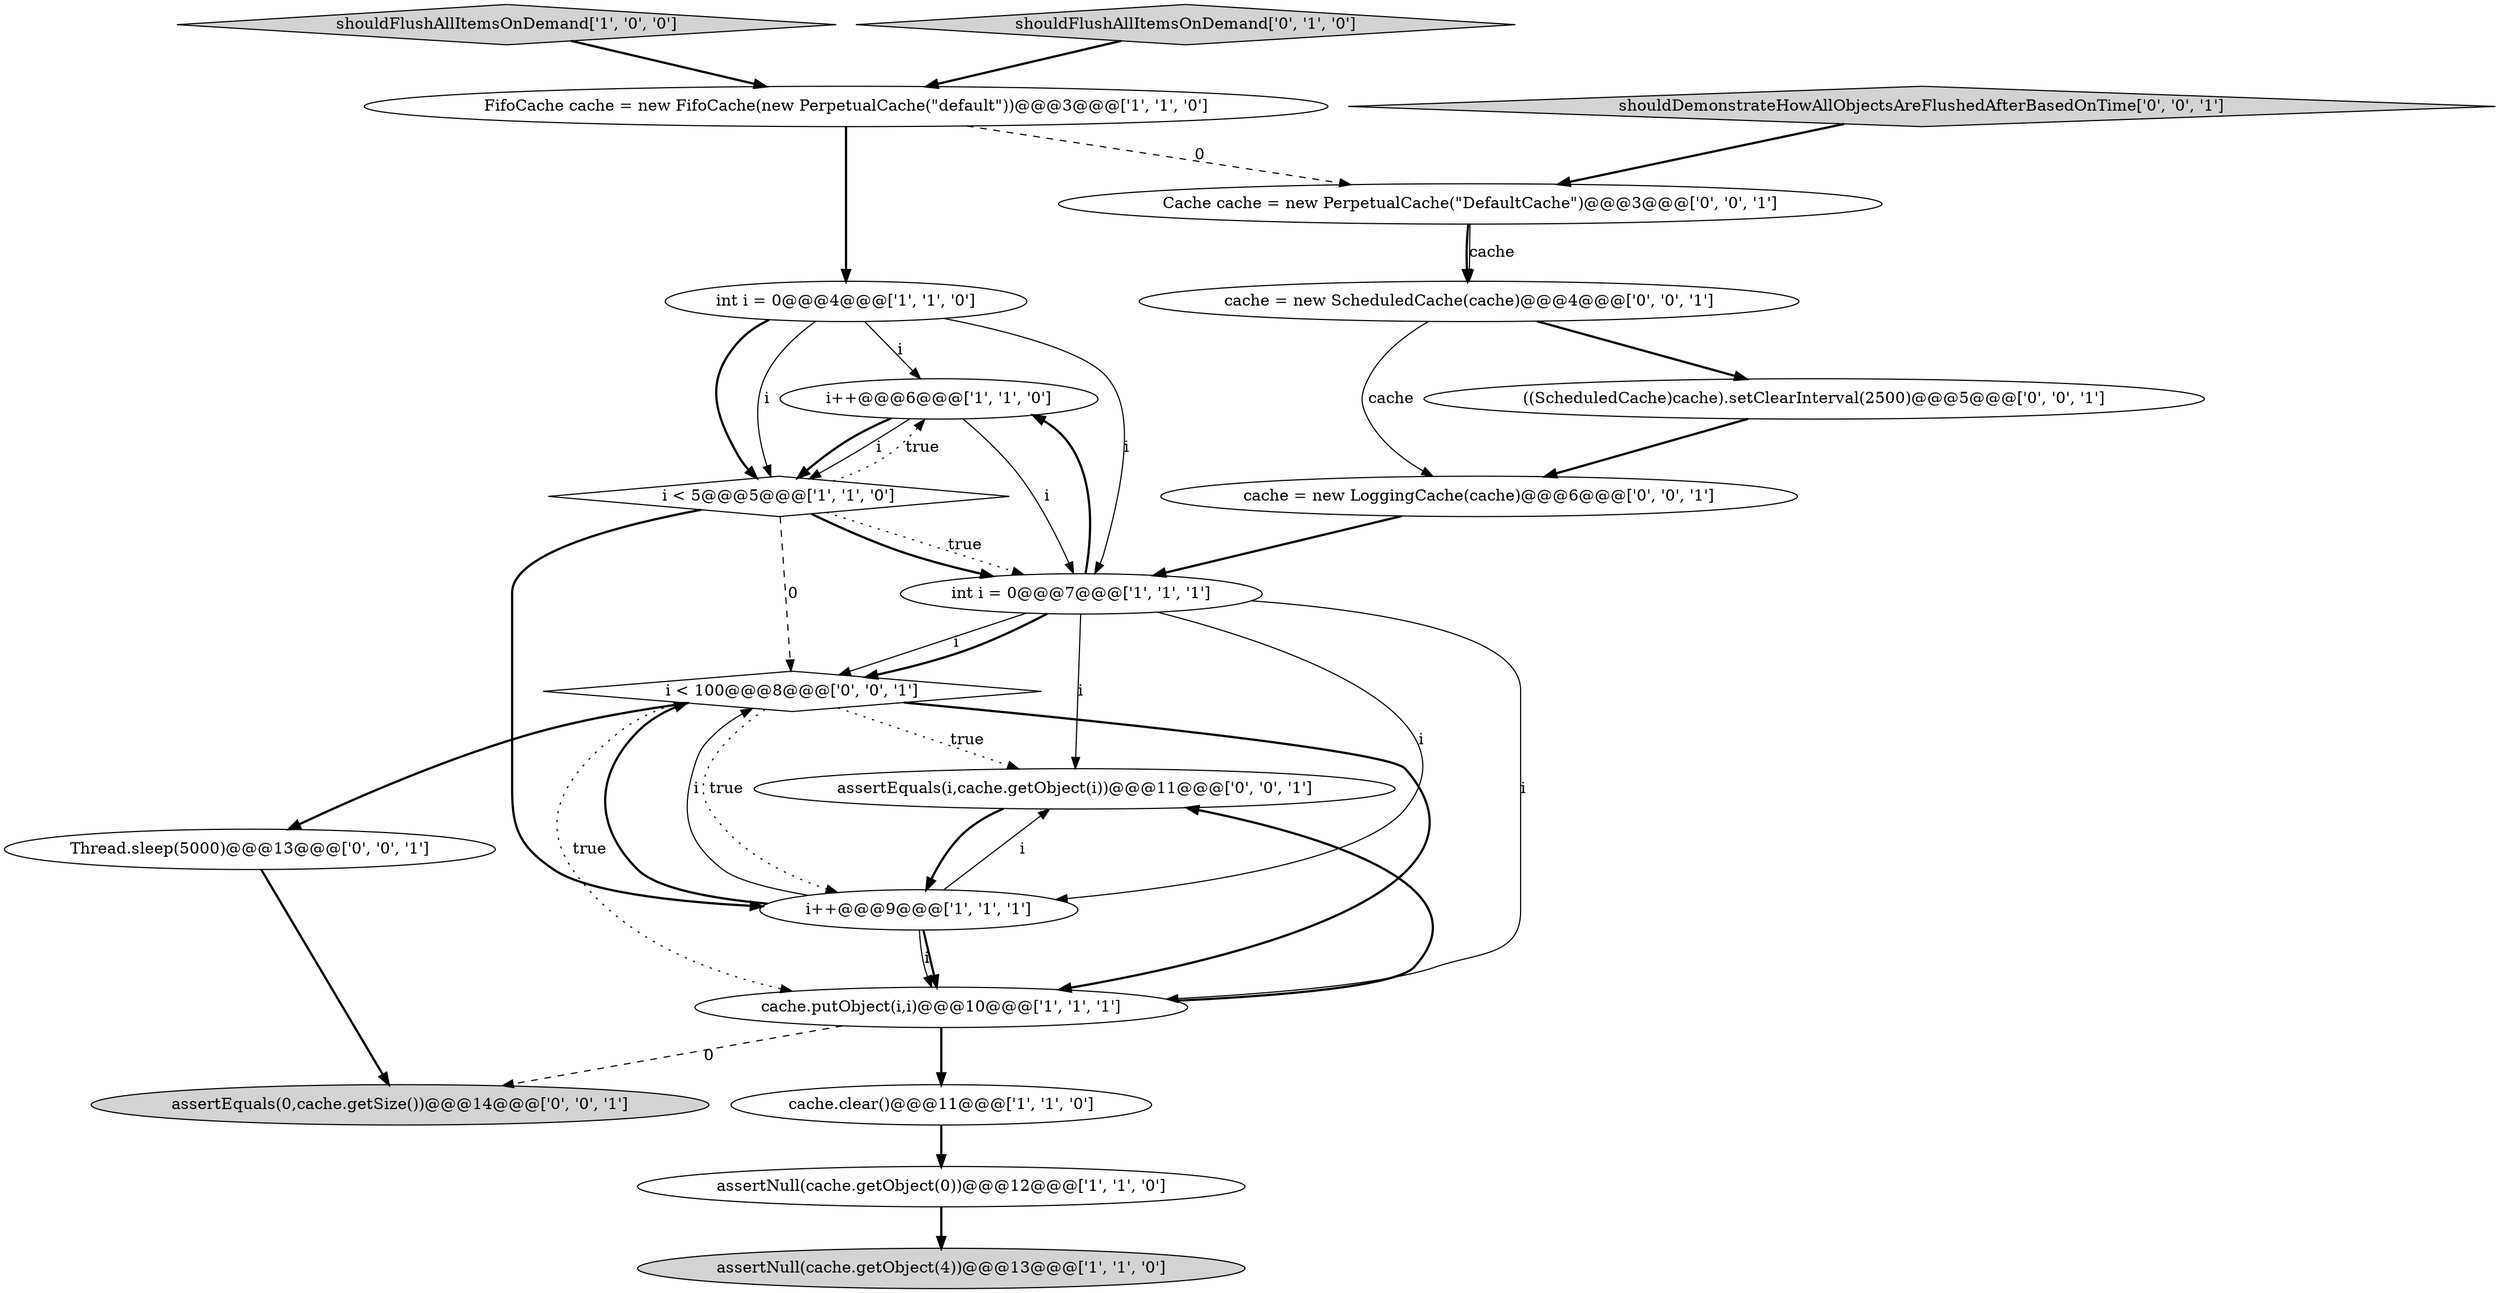 digraph {
2 [style = filled, label = "int i = 0@@@4@@@['1', '1', '0']", fillcolor = white, shape = ellipse image = "AAA0AAABBB1BBB"];
12 [style = filled, label = "assertEquals(i,cache.getObject(i))@@@11@@@['0', '0', '1']", fillcolor = white, shape = ellipse image = "AAA0AAABBB3BBB"];
14 [style = filled, label = "i < 100@@@8@@@['0', '0', '1']", fillcolor = white, shape = diamond image = "AAA0AAABBB3BBB"];
17 [style = filled, label = "((ScheduledCache)cache).setClearInterval(2500)@@@5@@@['0', '0', '1']", fillcolor = white, shape = ellipse image = "AAA0AAABBB3BBB"];
15 [style = filled, label = "Thread.sleep(5000)@@@13@@@['0', '0', '1']", fillcolor = white, shape = ellipse image = "AAA0AAABBB3BBB"];
19 [style = filled, label = "assertEquals(0,cache.getSize())@@@14@@@['0', '0', '1']", fillcolor = lightgray, shape = ellipse image = "AAA0AAABBB3BBB"];
10 [style = filled, label = "i++@@@9@@@['1', '1', '1']", fillcolor = white, shape = ellipse image = "AAA0AAABBB1BBB"];
8 [style = filled, label = "shouldFlushAllItemsOnDemand['1', '0', '0']", fillcolor = lightgray, shape = diamond image = "AAA0AAABBB1BBB"];
13 [style = filled, label = "cache = new ScheduledCache(cache)@@@4@@@['0', '0', '1']", fillcolor = white, shape = ellipse image = "AAA0AAABBB3BBB"];
6 [style = filled, label = "assertNull(cache.getObject(0))@@@12@@@['1', '1', '0']", fillcolor = white, shape = ellipse image = "AAA0AAABBB1BBB"];
7 [style = filled, label = "assertNull(cache.getObject(4))@@@13@@@['1', '1', '0']", fillcolor = lightgray, shape = ellipse image = "AAA0AAABBB1BBB"];
20 [style = filled, label = "shouldDemonstrateHowAllObjectsAreFlushedAfterBasedOnTime['0', '0', '1']", fillcolor = lightgray, shape = diamond image = "AAA0AAABBB3BBB"];
18 [style = filled, label = "cache = new LoggingCache(cache)@@@6@@@['0', '0', '1']", fillcolor = white, shape = ellipse image = "AAA0AAABBB3BBB"];
3 [style = filled, label = "i++@@@6@@@['1', '1', '0']", fillcolor = white, shape = ellipse image = "AAA0AAABBB1BBB"];
4 [style = filled, label = "cache.putObject(i,i)@@@10@@@['1', '1', '1']", fillcolor = white, shape = ellipse image = "AAA0AAABBB1BBB"];
11 [style = filled, label = "shouldFlushAllItemsOnDemand['0', '1', '0']", fillcolor = lightgray, shape = diamond image = "AAA0AAABBB2BBB"];
16 [style = filled, label = "Cache cache = new PerpetualCache(\"DefaultCache\")@@@3@@@['0', '0', '1']", fillcolor = white, shape = ellipse image = "AAA0AAABBB3BBB"];
0 [style = filled, label = "i < 5@@@5@@@['1', '1', '0']", fillcolor = white, shape = diamond image = "AAA0AAABBB1BBB"];
5 [style = filled, label = "int i = 0@@@7@@@['1', '1', '1']", fillcolor = white, shape = ellipse image = "AAA0AAABBB1BBB"];
9 [style = filled, label = "cache.clear()@@@11@@@['1', '1', '0']", fillcolor = white, shape = ellipse image = "AAA0AAABBB1BBB"];
1 [style = filled, label = "FifoCache cache = new FifoCache(new PerpetualCache(\"default\"))@@@3@@@['1', '1', '0']", fillcolor = white, shape = ellipse image = "AAA0AAABBB1BBB"];
5->3 [style = bold, label=""];
4->9 [style = bold, label=""];
10->12 [style = solid, label="i"];
16->13 [style = bold, label=""];
0->5 [style = dotted, label="true"];
14->12 [style = dotted, label="true"];
10->14 [style = bold, label=""];
11->1 [style = bold, label=""];
3->5 [style = solid, label="i"];
5->4 [style = solid, label="i"];
5->14 [style = solid, label="i"];
10->4 [style = solid, label="i"];
5->14 [style = bold, label=""];
15->19 [style = bold, label=""];
2->3 [style = solid, label="i"];
14->10 [style = dotted, label="true"];
3->0 [style = bold, label=""];
9->6 [style = bold, label=""];
3->0 [style = solid, label="i"];
0->14 [style = dashed, label="0"];
8->1 [style = bold, label=""];
13->17 [style = bold, label=""];
0->10 [style = bold, label=""];
2->0 [style = bold, label=""];
12->10 [style = bold, label=""];
20->16 [style = bold, label=""];
1->16 [style = dashed, label="0"];
16->13 [style = solid, label="cache"];
18->5 [style = bold, label=""];
10->4 [style = bold, label=""];
2->0 [style = solid, label="i"];
4->12 [style = bold, label=""];
13->18 [style = solid, label="cache"];
4->19 [style = dashed, label="0"];
14->15 [style = bold, label=""];
1->2 [style = bold, label=""];
0->3 [style = dotted, label="true"];
6->7 [style = bold, label=""];
10->14 [style = solid, label="i"];
14->4 [style = dotted, label="true"];
5->10 [style = solid, label="i"];
5->12 [style = solid, label="i"];
2->5 [style = solid, label="i"];
17->18 [style = bold, label=""];
0->5 [style = bold, label=""];
14->4 [style = bold, label=""];
}
